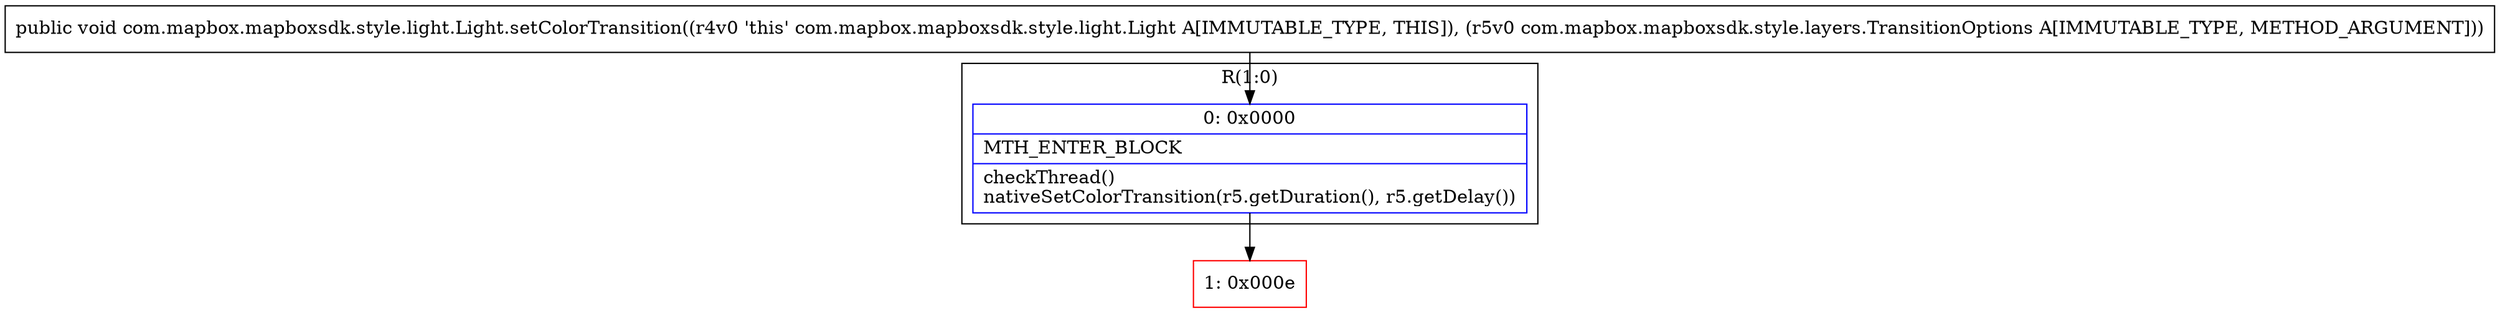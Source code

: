 digraph "CFG forcom.mapbox.mapboxsdk.style.light.Light.setColorTransition(Lcom\/mapbox\/mapboxsdk\/style\/layers\/TransitionOptions;)V" {
subgraph cluster_Region_1810648347 {
label = "R(1:0)";
node [shape=record,color=blue];
Node_0 [shape=record,label="{0\:\ 0x0000|MTH_ENTER_BLOCK\l|checkThread()\lnativeSetColorTransition(r5.getDuration(), r5.getDelay())\l}"];
}
Node_1 [shape=record,color=red,label="{1\:\ 0x000e}"];
MethodNode[shape=record,label="{public void com.mapbox.mapboxsdk.style.light.Light.setColorTransition((r4v0 'this' com.mapbox.mapboxsdk.style.light.Light A[IMMUTABLE_TYPE, THIS]), (r5v0 com.mapbox.mapboxsdk.style.layers.TransitionOptions A[IMMUTABLE_TYPE, METHOD_ARGUMENT])) }"];
MethodNode -> Node_0;
Node_0 -> Node_1;
}

